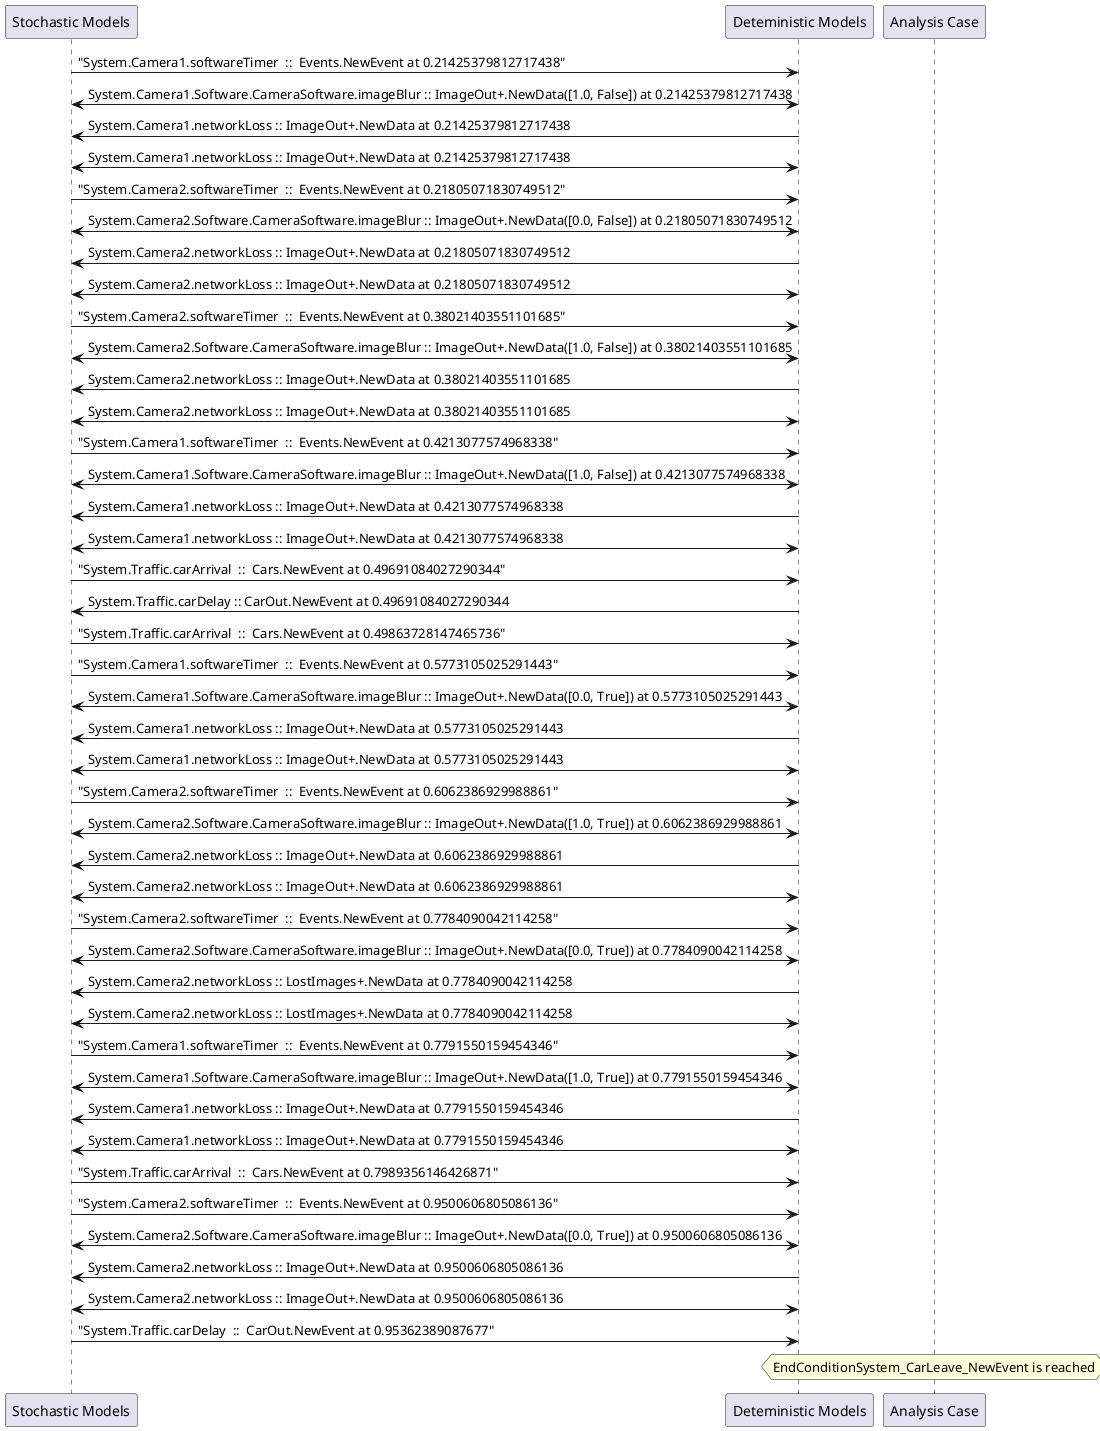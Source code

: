 
	@startuml
	participant "Stochastic Models" as stochmodel
	participant "Deteministic Models" as detmodel
	participant "Analysis Case" as analysis
	{12145_stop} stochmodel -> detmodel : "System.Camera1.softwareTimer  ::  Events.NewEvent at 0.21425379812717438"
detmodel <-> stochmodel : System.Camera1.Software.CameraSoftware.imageBlur :: ImageOut+.NewData([1.0, False]) at 0.21425379812717438
detmodel -> stochmodel : System.Camera1.networkLoss :: ImageOut+.NewData at 0.21425379812717438
detmodel <-> stochmodel : System.Camera1.networkLoss :: ImageOut+.NewData at 0.21425379812717438
{12161_stop} stochmodel -> detmodel : "System.Camera2.softwareTimer  ::  Events.NewEvent at 0.21805071830749512"
detmodel <-> stochmodel : System.Camera2.Software.CameraSoftware.imageBlur :: ImageOut+.NewData([0.0, False]) at 0.21805071830749512
detmodel -> stochmodel : System.Camera2.networkLoss :: ImageOut+.NewData at 0.21805071830749512
detmodel <-> stochmodel : System.Camera2.networkLoss :: ImageOut+.NewData at 0.21805071830749512
{12162_stop} stochmodel -> detmodel : "System.Camera2.softwareTimer  ::  Events.NewEvent at 0.38021403551101685"
detmodel <-> stochmodel : System.Camera2.Software.CameraSoftware.imageBlur :: ImageOut+.NewData([1.0, False]) at 0.38021403551101685
detmodel -> stochmodel : System.Camera2.networkLoss :: ImageOut+.NewData at 0.38021403551101685
detmodel <-> stochmodel : System.Camera2.networkLoss :: ImageOut+.NewData at 0.38021403551101685
{12146_stop} stochmodel -> detmodel : "System.Camera1.softwareTimer  ::  Events.NewEvent at 0.4213077574968338"
detmodel <-> stochmodel : System.Camera1.Software.CameraSoftware.imageBlur :: ImageOut+.NewData([1.0, False]) at 0.4213077574968338
detmodel -> stochmodel : System.Camera1.networkLoss :: ImageOut+.NewData at 0.4213077574968338
detmodel <-> stochmodel : System.Camera1.networkLoss :: ImageOut+.NewData at 0.4213077574968338
{12176_stop} stochmodel -> detmodel : "System.Traffic.carArrival  ::  Cars.NewEvent at 0.49691084027290344"
{12183_start} detmodel -> stochmodel : System.Traffic.carDelay :: CarOut.NewEvent at 0.49691084027290344
{12177_stop} stochmodel -> detmodel : "System.Traffic.carArrival  ::  Cars.NewEvent at 0.49863728147465736"
{12147_stop} stochmodel -> detmodel : "System.Camera1.softwareTimer  ::  Events.NewEvent at 0.5773105025291443"
detmodel <-> stochmodel : System.Camera1.Software.CameraSoftware.imageBlur :: ImageOut+.NewData([0.0, True]) at 0.5773105025291443
detmodel -> stochmodel : System.Camera1.networkLoss :: ImageOut+.NewData at 0.5773105025291443
detmodel <-> stochmodel : System.Camera1.networkLoss :: ImageOut+.NewData at 0.5773105025291443
{12163_stop} stochmodel -> detmodel : "System.Camera2.softwareTimer  ::  Events.NewEvent at 0.6062386929988861"
detmodel <-> stochmodel : System.Camera2.Software.CameraSoftware.imageBlur :: ImageOut+.NewData([1.0, True]) at 0.6062386929988861
detmodel -> stochmodel : System.Camera2.networkLoss :: ImageOut+.NewData at 0.6062386929988861
detmodel <-> stochmodel : System.Camera2.networkLoss :: ImageOut+.NewData at 0.6062386929988861
{12164_stop} stochmodel -> detmodel : "System.Camera2.softwareTimer  ::  Events.NewEvent at 0.7784090042114258"
detmodel <-> stochmodel : System.Camera2.Software.CameraSoftware.imageBlur :: ImageOut+.NewData([0.0, True]) at 0.7784090042114258
detmodel -> stochmodel : System.Camera2.networkLoss :: LostImages+.NewData at 0.7784090042114258
detmodel <-> stochmodel : System.Camera2.networkLoss :: LostImages+.NewData at 0.7784090042114258
{12148_stop} stochmodel -> detmodel : "System.Camera1.softwareTimer  ::  Events.NewEvent at 0.7791550159454346"
detmodel <-> stochmodel : System.Camera1.Software.CameraSoftware.imageBlur :: ImageOut+.NewData([1.0, True]) at 0.7791550159454346
detmodel -> stochmodel : System.Camera1.networkLoss :: ImageOut+.NewData at 0.7791550159454346
detmodel <-> stochmodel : System.Camera1.networkLoss :: ImageOut+.NewData at 0.7791550159454346
{12178_stop} stochmodel -> detmodel : "System.Traffic.carArrival  ::  Cars.NewEvent at 0.7989356146426871"
{12165_stop} stochmodel -> detmodel : "System.Camera2.softwareTimer  ::  Events.NewEvent at 0.9500606805086136"
detmodel <-> stochmodel : System.Camera2.Software.CameraSoftware.imageBlur :: ImageOut+.NewData([0.0, True]) at 0.9500606805086136
detmodel -> stochmodel : System.Camera2.networkLoss :: ImageOut+.NewData at 0.9500606805086136
detmodel <-> stochmodel : System.Camera2.networkLoss :: ImageOut+.NewData at 0.9500606805086136
{12183_stop} stochmodel -> detmodel : "System.Traffic.carDelay  ::  CarOut.NewEvent at 0.95362389087677"
{12183_start} <-> {12183_stop} : delay
hnote over analysis 
EndConditionSystem_CarLeave_NewEvent is reached
endnote
@enduml